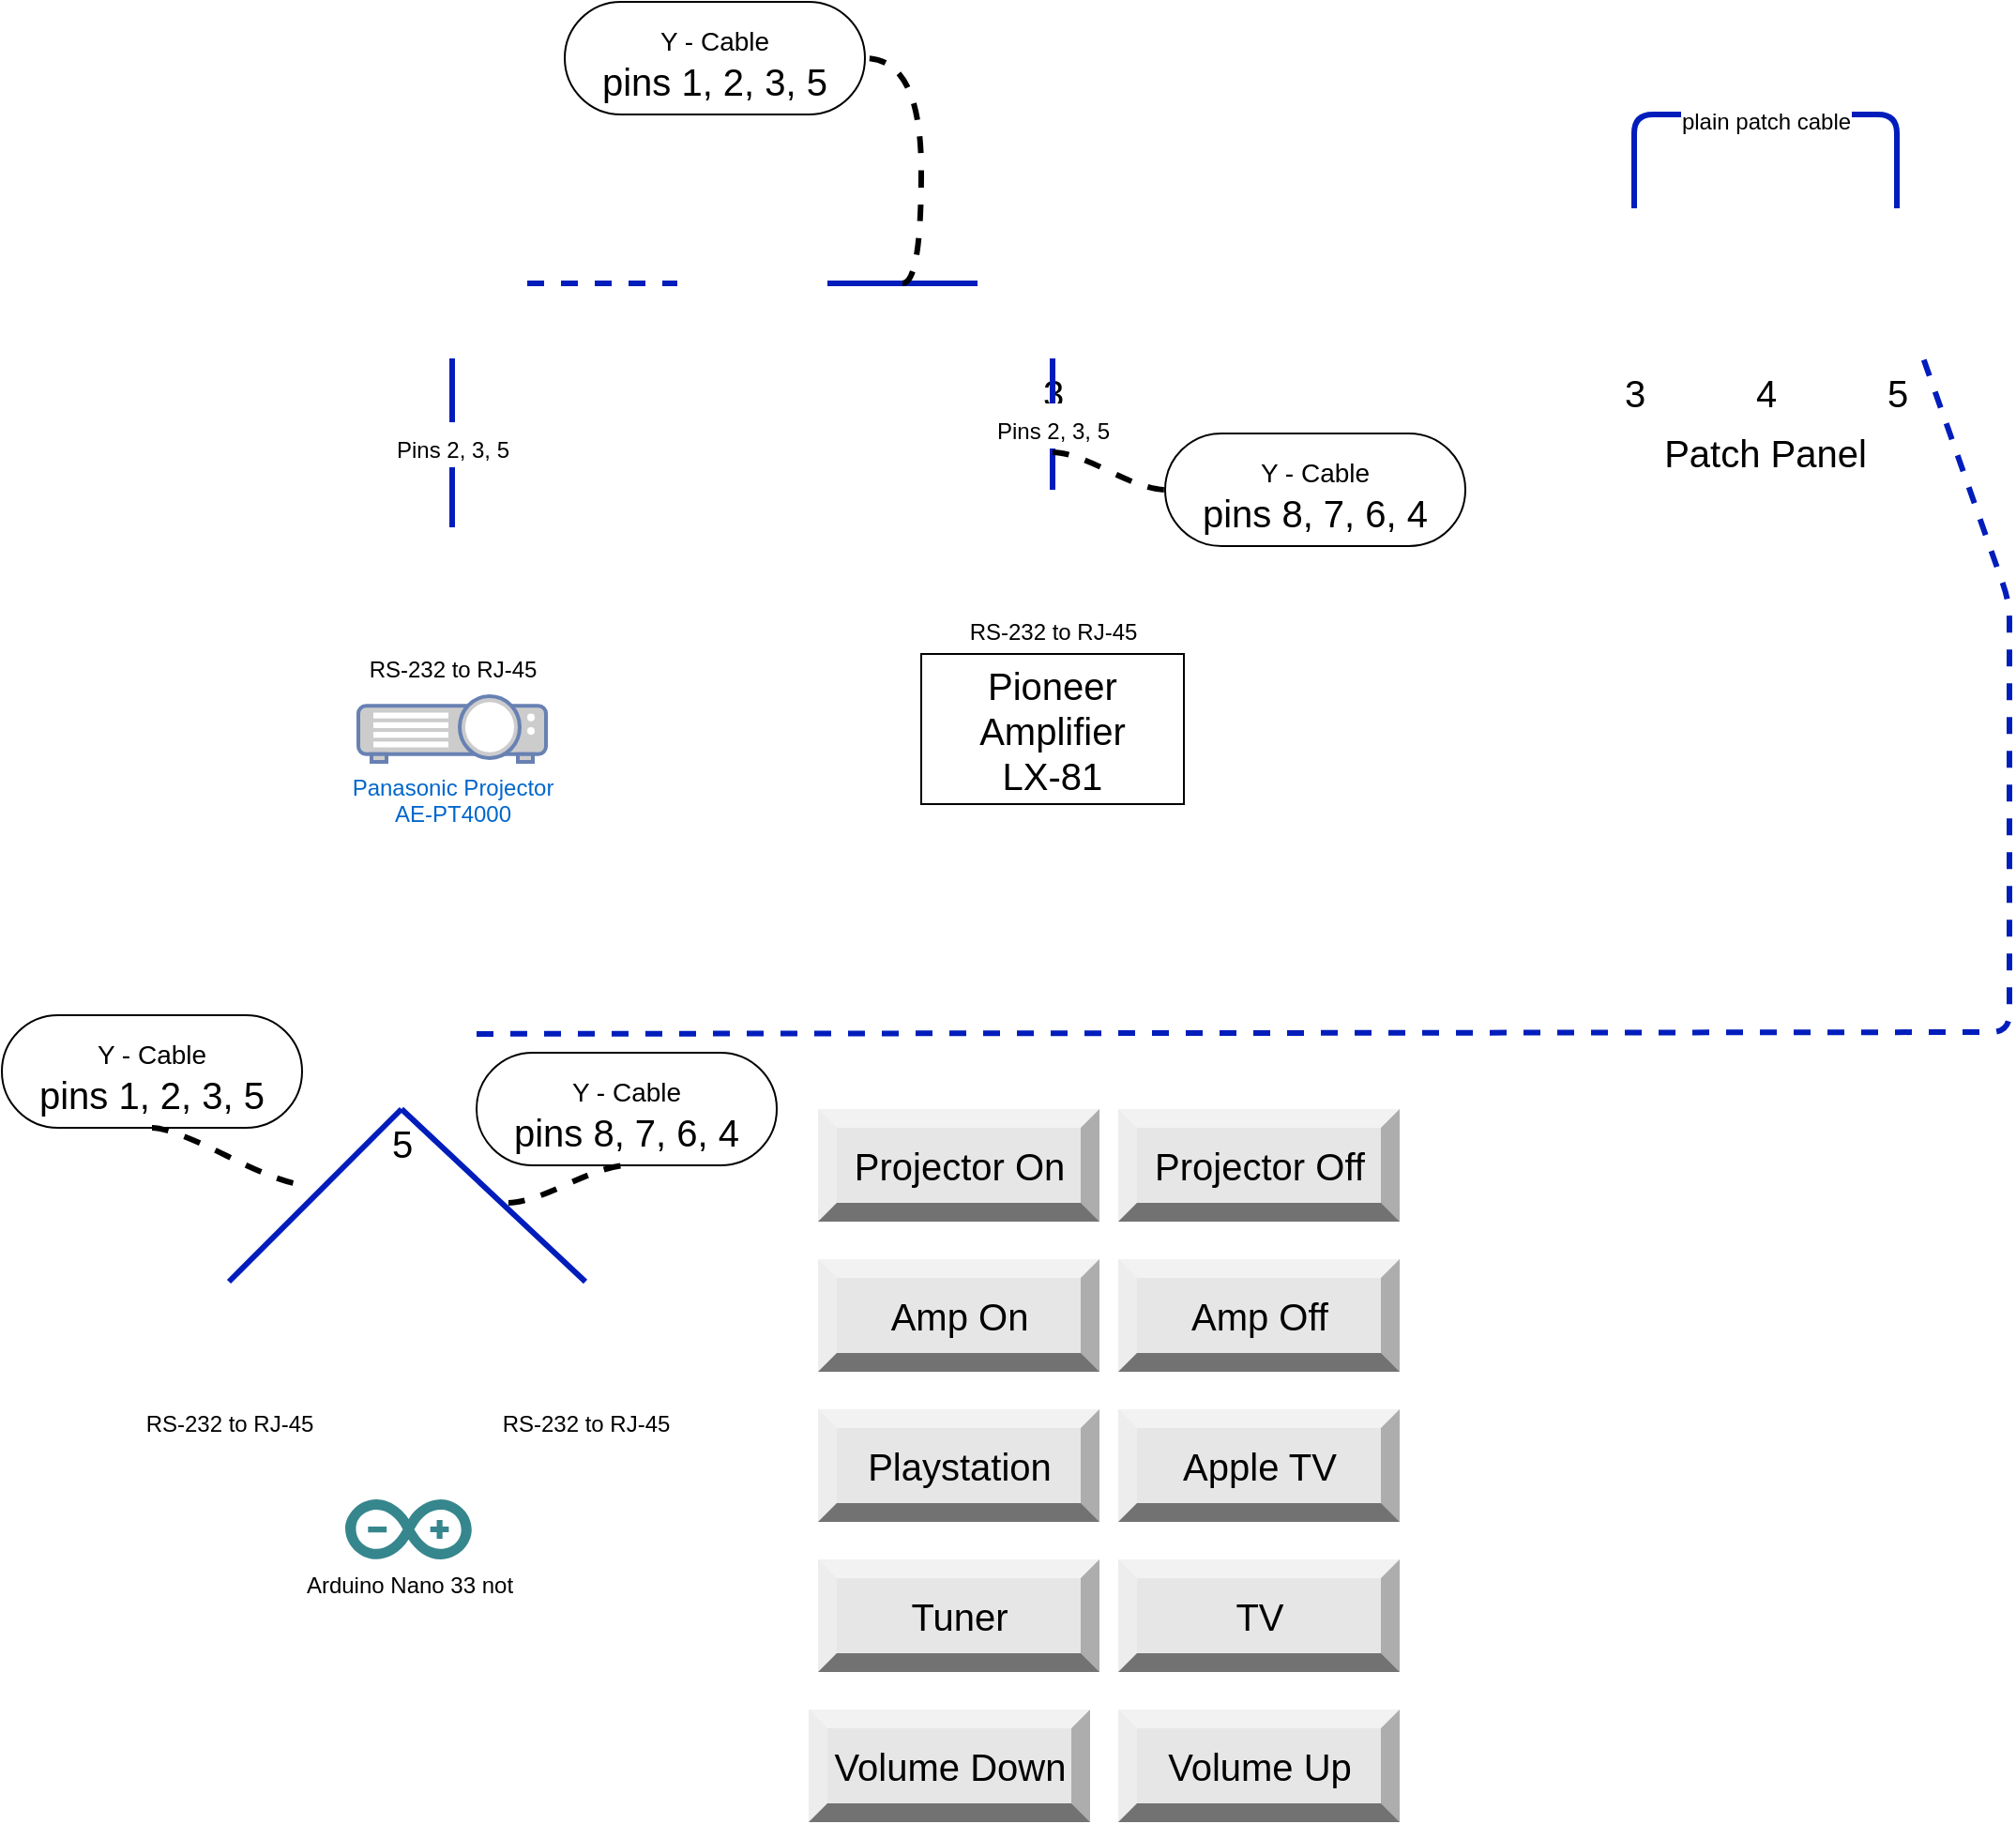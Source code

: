 <mxfile version="14.2.7" type="github">
  <diagram id="l8hXMBHkgcEJcSW0mbfh" name="Page-1">
    <mxGraphModel dx="1301" dy="753" grid="1" gridSize="10" guides="1" tooltips="1" connect="1" arrows="1" fold="1" page="1" pageScale="1" pageWidth="1169" pageHeight="827" math="0" shadow="0">
      <root>
        <mxCell id="0" />
        <mxCell id="1" parent="0" />
        <mxCell id="c566kchRVXLOq-2EIQAN-4" value="RS-232 to RJ-45" style="shape=image;html=1;verticalAlign=top;verticalLabelPosition=bottom;labelBackgroundColor=#ffffff;imageAspect=0;aspect=fixed;image=https://cdn4.iconfinder.com/data/icons/johaupt_free_icons_01/com_plug01.png" vertex="1" parent="1">
          <mxGeometry x="100" y="712" width="62" height="62" as="geometry" />
        </mxCell>
        <mxCell id="c566kchRVXLOq-2EIQAN-7" value="3" style="shape=image;html=1;verticalAlign=top;verticalLabelPosition=bottom;labelBackgroundColor=#ffffff;imageAspect=0;aspect=fixed;image=https://cdn2.iconfinder.com/data/icons/plastic-xp-network/128/Standard_Modular_Connection_Slot.png;fontSize=20;" vertex="1" parent="1">
          <mxGeometry x="530" y="140" width="80" height="80" as="geometry" />
        </mxCell>
        <mxCell id="c566kchRVXLOq-2EIQAN-8" value="5" style="shape=image;html=1;verticalAlign=top;verticalLabelPosition=bottom;labelBackgroundColor=#ffffff;imageAspect=0;aspect=fixed;image=https://cdn2.iconfinder.com/data/icons/plastic-xp-network/128/Standard_Modular_Connection_Slot.png;fontSize=20;" vertex="1" parent="1">
          <mxGeometry x="183" y="540" width="80" height="80" as="geometry" />
        </mxCell>
        <mxCell id="c566kchRVXLOq-2EIQAN-9" value="" style="group" vertex="1" connectable="0" parent="1">
          <mxGeometry x="162" y="700" width="128" height="160" as="geometry" />
        </mxCell>
        <mxCell id="c566kchRVXLOq-2EIQAN-2" value="Arduino Nano 33 not" style="dashed=0;outlineConnect=0;html=1;align=center;labelPosition=center;verticalLabelPosition=bottom;verticalAlign=top;shape=mxgraph.weblogos.arduino;fillColor=#36868D;strokeColor=none" vertex="1" parent="c566kchRVXLOq-2EIQAN-9">
          <mxGeometry x="31" y="128" width="67.4" height="32" as="geometry" />
        </mxCell>
        <mxCell id="c566kchRVXLOq-2EIQAN-3" value="" style="shape=image;html=1;verticalAlign=top;verticalLabelPosition=bottom;labelBackgroundColor=#ffffff;imageAspect=0;aspect=fixed;image=https://cdn2.iconfinder.com/data/icons/electronic-13/480/3-electronic-arduino-chipset-icon-2-128.png" vertex="1" parent="c566kchRVXLOq-2EIQAN-9">
          <mxGeometry width="128" height="128" as="geometry" />
        </mxCell>
        <mxCell id="c566kchRVXLOq-2EIQAN-10" value="RS-232 to RJ-45" style="shape=image;html=1;verticalAlign=top;verticalLabelPosition=bottom;labelBackgroundColor=#ffffff;imageAspect=0;aspect=fixed;image=https://cdn4.iconfinder.com/data/icons/johaupt_free_icons_01/com_plug01.png" vertex="1" parent="1">
          <mxGeometry x="290" y="712" width="62" height="62" as="geometry" />
        </mxCell>
        <mxCell id="c566kchRVXLOq-2EIQAN-11" value="Panasonic Projector&lt;br&gt;AE-PT4000" style="fontColor=#0066CC;verticalAlign=top;verticalLabelPosition=bottom;labelPosition=center;align=center;html=1;outlineConnect=0;fillColor=#CCCCCC;strokeColor=#6881B3;gradientColor=none;gradientDirection=north;strokeWidth=2;shape=mxgraph.networks.video_projector;" vertex="1" parent="1">
          <mxGeometry x="200" y="400" width="100" height="35" as="geometry" />
        </mxCell>
        <mxCell id="c566kchRVXLOq-2EIQAN-12" value="" style="endArrow=none;html=1;entryX=0.5;entryY=1;entryDx=0;entryDy=0;exitX=0.5;exitY=0;exitDx=0;exitDy=0;strokeWidth=3;fillColor=#0050ef;strokeColor=#001DBC;" edge="1" parent="1" source="c566kchRVXLOq-2EIQAN-4" target="c566kchRVXLOq-2EIQAN-8">
          <mxGeometry width="50" height="50" relative="1" as="geometry">
            <mxPoint x="580" y="510" as="sourcePoint" />
            <mxPoint x="630" y="460" as="targetPoint" />
          </mxGeometry>
        </mxCell>
        <mxCell id="c566kchRVXLOq-2EIQAN-13" value="" style="endArrow=none;html=1;exitX=0.5;exitY=0;exitDx=0;exitDy=0;entryX=0.5;entryY=1;entryDx=0;entryDy=0;fillColor=#0050ef;strokeColor=#001DBC;strokeWidth=3;" edge="1" parent="1" source="c566kchRVXLOq-2EIQAN-10" target="c566kchRVXLOq-2EIQAN-8">
          <mxGeometry width="50" height="50" relative="1" as="geometry">
            <mxPoint x="163.829" y="722" as="sourcePoint" />
            <mxPoint x="220" y="620" as="targetPoint" />
          </mxGeometry>
        </mxCell>
        <mxCell id="c566kchRVXLOq-2EIQAN-16" value="" style="shape=image;html=1;verticalAlign=top;verticalLabelPosition=bottom;labelBackgroundColor=#ffffff;imageAspect=0;aspect=fixed;image=https://cdn2.iconfinder.com/data/icons/plastic-xp-network/128/Standard_Modular_Connection_Slot.png;fontSize=20;" vertex="1" parent="1">
          <mxGeometry x="370" y="140" width="80" height="80" as="geometry" />
        </mxCell>
        <mxCell id="c566kchRVXLOq-2EIQAN-17" value="" style="shape=image;html=1;verticalAlign=top;verticalLabelPosition=bottom;labelBackgroundColor=#ffffff;imageAspect=0;aspect=fixed;image=https://cdn2.iconfinder.com/data/icons/plastic-xp-network/128/Standard_Modular_Connection_Slot.png;fontSize=20;" vertex="1" parent="1">
          <mxGeometry x="210" y="140" width="80" height="80" as="geometry" />
        </mxCell>
        <mxCell id="c566kchRVXLOq-2EIQAN-19" value="" style="endArrow=none;html=1;fontSize=20;fillColor=#0050ef;strokeColor=#001DBC;strokeWidth=3;dashed=1;" edge="1" parent="1" source="c566kchRVXLOq-2EIQAN-17" target="c566kchRVXLOq-2EIQAN-16">
          <mxGeometry width="50" height="50" relative="1" as="geometry">
            <mxPoint x="290" y="400" as="sourcePoint" />
            <mxPoint x="340" y="350" as="targetPoint" />
          </mxGeometry>
        </mxCell>
        <mxCell id="c566kchRVXLOq-2EIQAN-20" value="Pioneer&lt;br&gt;Amplifier&lt;br&gt;LX-81" style="rounded=0;whiteSpace=wrap;html=1;fontSize=20;" vertex="1" parent="1">
          <mxGeometry x="500" y="377.5" width="140" height="80" as="geometry" />
        </mxCell>
        <mxCell id="c566kchRVXLOq-2EIQAN-21" value="Projector On" style="labelPosition=center;verticalLabelPosition=middle;align=center;html=1;shape=mxgraph.basic.shaded_button;dx=10;fillColor=#E6E6E6;strokeColor=none;fontSize=20;" vertex="1" parent="1">
          <mxGeometry x="445" y="620" width="150" height="60" as="geometry" />
        </mxCell>
        <mxCell id="c566kchRVXLOq-2EIQAN-22" value="Projector Off" style="labelPosition=center;verticalLabelPosition=middle;align=center;html=1;shape=mxgraph.basic.shaded_button;dx=10;fillColor=#E6E6E6;strokeColor=none;fontSize=20;" vertex="1" parent="1">
          <mxGeometry x="605" y="620" width="150" height="60" as="geometry" />
        </mxCell>
        <mxCell id="c566kchRVXLOq-2EIQAN-23" value="Amp On" style="labelPosition=center;verticalLabelPosition=middle;align=center;html=1;shape=mxgraph.basic.shaded_button;dx=10;fillColor=#E6E6E6;strokeColor=none;fontSize=20;" vertex="1" parent="1">
          <mxGeometry x="445" y="700" width="150" height="60" as="geometry" />
        </mxCell>
        <mxCell id="c566kchRVXLOq-2EIQAN-24" value="Amp Off" style="labelPosition=center;verticalLabelPosition=middle;align=center;html=1;shape=mxgraph.basic.shaded_button;dx=10;fillColor=#E6E6E6;strokeColor=none;fontSize=20;" vertex="1" parent="1">
          <mxGeometry x="605" y="700" width="150" height="60" as="geometry" />
        </mxCell>
        <mxCell id="c566kchRVXLOq-2EIQAN-25" value="Playstation" style="labelPosition=center;verticalLabelPosition=middle;align=center;html=1;shape=mxgraph.basic.shaded_button;dx=10;fillColor=#E6E6E6;strokeColor=none;fontSize=20;" vertex="1" parent="1">
          <mxGeometry x="445" y="780" width="150" height="60" as="geometry" />
        </mxCell>
        <mxCell id="c566kchRVXLOq-2EIQAN-26" value="Apple TV" style="labelPosition=center;verticalLabelPosition=middle;align=center;html=1;shape=mxgraph.basic.shaded_button;dx=10;fillColor=#E6E6E6;strokeColor=none;fontSize=20;" vertex="1" parent="1">
          <mxGeometry x="605" y="780" width="150" height="60" as="geometry" />
        </mxCell>
        <mxCell id="c566kchRVXLOq-2EIQAN-27" value="Tuner" style="labelPosition=center;verticalLabelPosition=middle;align=center;html=1;shape=mxgraph.basic.shaded_button;dx=10;fillColor=#E6E6E6;strokeColor=none;fontSize=20;" vertex="1" parent="1">
          <mxGeometry x="445" y="860" width="150" height="60" as="geometry" />
        </mxCell>
        <mxCell id="c566kchRVXLOq-2EIQAN-28" value="TV" style="labelPosition=center;verticalLabelPosition=middle;align=center;html=1;shape=mxgraph.basic.shaded_button;dx=10;fillColor=#E6E6E6;strokeColor=none;fontSize=20;" vertex="1" parent="1">
          <mxGeometry x="605" y="860" width="150" height="60" as="geometry" />
        </mxCell>
        <mxCell id="c566kchRVXLOq-2EIQAN-29" value="Volume Down" style="labelPosition=center;verticalLabelPosition=middle;align=center;html=1;shape=mxgraph.basic.shaded_button;dx=10;fillColor=#E6E6E6;strokeColor=none;fontSize=20;" vertex="1" parent="1">
          <mxGeometry x="440" y="940" width="150" height="60" as="geometry" />
        </mxCell>
        <mxCell id="c566kchRVXLOq-2EIQAN-30" value="Volume Up" style="labelPosition=center;verticalLabelPosition=middle;align=center;html=1;shape=mxgraph.basic.shaded_button;dx=10;fillColor=#E6E6E6;strokeColor=none;fontSize=20;" vertex="1" parent="1">
          <mxGeometry x="605" y="940" width="150" height="60" as="geometry" />
        </mxCell>
        <mxCell id="c566kchRVXLOq-2EIQAN-31" value="5" style="shape=image;html=1;verticalAlign=top;verticalLabelPosition=bottom;labelBackgroundColor=#ffffff;imageAspect=0;aspect=fixed;image=https://cdn2.iconfinder.com/data/icons/plastic-xp-network/128/Standard_Modular_Connection_Slot.png;fontSize=20;" vertex="1" parent="1">
          <mxGeometry x="980" y="140" width="80" height="80" as="geometry" />
        </mxCell>
        <mxCell id="c566kchRVXLOq-2EIQAN-32" value="3" style="shape=image;html=1;verticalAlign=top;verticalLabelPosition=bottom;labelBackgroundColor=#ffffff;imageAspect=0;aspect=fixed;image=https://cdn2.iconfinder.com/data/icons/plastic-xp-network/128/Standard_Modular_Connection_Slot.png;fontSize=20;" vertex="1" parent="1">
          <mxGeometry x="840" y="140" width="80" height="80" as="geometry" />
        </mxCell>
        <mxCell id="c566kchRVXLOq-2EIQAN-33" value="4" style="shape=image;html=1;verticalAlign=top;verticalLabelPosition=bottom;labelBackgroundColor=#ffffff;imageAspect=0;aspect=fixed;image=https://cdn2.iconfinder.com/data/icons/plastic-xp-network/128/Standard_Modular_Connection_Slot.png;fontSize=20;" vertex="1" parent="1">
          <mxGeometry x="910" y="140" width="80" height="80" as="geometry" />
        </mxCell>
        <mxCell id="c566kchRVXLOq-2EIQAN-34" value="Patch Panel" style="text;html=1;strokeColor=none;fillColor=none;align=center;verticalAlign=middle;whiteSpace=wrap;rounded=0;fontSize=20;" vertex="1" parent="1">
          <mxGeometry x="885" y="260" width="130" height="20" as="geometry" />
        </mxCell>
        <mxCell id="c566kchRVXLOq-2EIQAN-35" value="&lt;font style=&quot;font-size: 12px&quot;&gt;plain patch cable&lt;/font&gt;" style="endArrow=none;html=1;fontSize=20;strokeWidth=3;fillColor=#0050ef;strokeColor=#001DBC;exitX=0.5;exitY=0;exitDx=0;exitDy=0;entryX=0.5;entryY=0;entryDx=0;entryDy=0;" edge="1" parent="1" source="c566kchRVXLOq-2EIQAN-32" target="c566kchRVXLOq-2EIQAN-31">
          <mxGeometry width="50" height="50" relative="1" as="geometry">
            <mxPoint x="870" y="100" as="sourcePoint" />
            <mxPoint x="1010" y="100" as="targetPoint" />
            <Array as="points">
              <mxPoint x="880" y="90" />
              <mxPoint x="1020" y="90" />
            </Array>
          </mxGeometry>
        </mxCell>
        <mxCell id="c566kchRVXLOq-2EIQAN-39" value="RS-232 to RJ-45" style="shape=image;html=1;verticalAlign=top;verticalLabelPosition=bottom;labelBackgroundColor=#ffffff;imageAspect=0;aspect=fixed;image=https://cdn4.iconfinder.com/data/icons/johaupt_free_icons_01/com_plug01.png" vertex="1" parent="1">
          <mxGeometry x="219" y="310" width="62" height="62" as="geometry" />
        </mxCell>
        <mxCell id="c566kchRVXLOq-2EIQAN-40" value="&lt;font style=&quot;font-size: 12px&quot;&gt;Pins 2, 3, 5&lt;/font&gt;" style="endArrow=none;html=1;fontSize=20;fillColor=#0050ef;strokeColor=#001DBC;strokeWidth=3;entryX=0.5;entryY=0;entryDx=0;entryDy=0;" edge="1" parent="1" source="c566kchRVXLOq-2EIQAN-17" target="c566kchRVXLOq-2EIQAN-39">
          <mxGeometry width="50" height="50" relative="1" as="geometry">
            <mxPoint x="300" y="210" as="sourcePoint" />
            <mxPoint x="420" y="210" as="targetPoint" />
          </mxGeometry>
        </mxCell>
        <mxCell id="c566kchRVXLOq-2EIQAN-42" value="RS-232 to RJ-45" style="shape=image;html=1;verticalAlign=top;verticalLabelPosition=bottom;labelBackgroundColor=#ffffff;imageAspect=0;aspect=fixed;image=https://cdn4.iconfinder.com/data/icons/johaupt_free_icons_01/com_plug01.png" vertex="1" parent="1">
          <mxGeometry x="539" y="290" width="62" height="62" as="geometry" />
        </mxCell>
        <mxCell id="c566kchRVXLOq-2EIQAN-43" value="&lt;font style=&quot;font-size: 12px&quot;&gt;Pins 2, 3, 5&lt;/font&gt;" style="endArrow=none;html=1;fontSize=20;fillColor=#0050ef;strokeColor=#001DBC;strokeWidth=3;" edge="1" parent="1" source="c566kchRVXLOq-2EIQAN-7" target="c566kchRVXLOq-2EIQAN-42">
          <mxGeometry width="50" height="50" relative="1" as="geometry">
            <mxPoint x="740" y="220" as="sourcePoint" />
            <mxPoint x="740" y="310" as="targetPoint" />
          </mxGeometry>
        </mxCell>
        <mxCell id="c566kchRVXLOq-2EIQAN-44" value="" style="endArrow=none;html=1;fontSize=20;fillColor=#0050ef;strokeColor=#001DBC;strokeWidth=3;" edge="1" parent="1" source="c566kchRVXLOq-2EIQAN-7" target="c566kchRVXLOq-2EIQAN-16">
          <mxGeometry width="50" height="50" relative="1" as="geometry">
            <mxPoint x="490" y="210" as="sourcePoint" />
            <mxPoint x="490" y="280" as="targetPoint" />
          </mxGeometry>
        </mxCell>
        <mxCell id="c566kchRVXLOq-2EIQAN-46" value="&lt;font style=&quot;font-size: 14px&quot;&gt;Y - Cable&lt;br&gt;&lt;/font&gt;pins 1, 2, 3, 5" style="whiteSpace=wrap;html=1;rounded=1;arcSize=50;align=center;verticalAlign=middle;strokeWidth=1;autosize=1;spacing=4;treeFolding=1;treeMoving=1;newEdgeStyle={&quot;edgeStyle&quot;:&quot;entityRelationEdgeStyle&quot;,&quot;startArrow&quot;:&quot;none&quot;,&quot;endArrow&quot;:&quot;none&quot;,&quot;segment&quot;:10,&quot;curved&quot;:1};fontSize=20;" vertex="1" parent="1">
          <mxGeometry x="310" y="30" width="160" height="60" as="geometry" />
        </mxCell>
        <mxCell id="c566kchRVXLOq-2EIQAN-47" value="" style="edgeStyle=entityRelationEdgeStyle;startArrow=none;endArrow=none;segment=10;curved=1;dashed=1;strokeWidth=3;fontSize=20;" edge="1" target="c566kchRVXLOq-2EIQAN-46" parent="1">
          <mxGeometry relative="1" as="geometry">
            <mxPoint x="490" y="180" as="sourcePoint" />
          </mxGeometry>
        </mxCell>
        <mxCell id="c566kchRVXLOq-2EIQAN-48" value="&lt;font style=&quot;font-size: 14px&quot;&gt;Y - Cable&lt;br&gt;&lt;/font&gt;pins 8, 7, 6, 4" style="whiteSpace=wrap;html=1;rounded=1;arcSize=50;align=center;verticalAlign=middle;strokeWidth=1;autosize=1;spacing=4;treeFolding=1;treeMoving=1;newEdgeStyle={&quot;edgeStyle&quot;:&quot;entityRelationEdgeStyle&quot;,&quot;startArrow&quot;:&quot;none&quot;,&quot;endArrow&quot;:&quot;none&quot;,&quot;segment&quot;:10,&quot;curved&quot;:1};fontSize=20;" vertex="1" parent="1">
          <mxGeometry x="630" y="260" width="160" height="60" as="geometry" />
        </mxCell>
        <mxCell id="c566kchRVXLOq-2EIQAN-49" value="" style="edgeStyle=entityRelationEdgeStyle;startArrow=none;endArrow=none;segment=10;curved=1;dashed=1;strokeWidth=3;fontSize=20;" edge="1" parent="1" target="c566kchRVXLOq-2EIQAN-48">
          <mxGeometry relative="1" as="geometry">
            <mxPoint x="570" y="270" as="sourcePoint" />
            <mxPoint x="730" y="270" as="targetPoint" />
          </mxGeometry>
        </mxCell>
        <mxCell id="c566kchRVXLOq-2EIQAN-50" value="" style="endArrow=none;html=1;fontSize=20;fillColor=#0050ef;strokeColor=#001DBC;strokeWidth=3;dashed=1;" edge="1" parent="1" source="c566kchRVXLOq-2EIQAN-8" target="c566kchRVXLOq-2EIQAN-31">
          <mxGeometry width="50" height="50" relative="1" as="geometry">
            <mxPoint x="300" y="190" as="sourcePoint" />
            <mxPoint x="380" y="190" as="targetPoint" />
            <Array as="points">
              <mxPoint x="1080" y="579" />
              <mxPoint x="1080" y="350" />
            </Array>
          </mxGeometry>
        </mxCell>
        <mxCell id="c566kchRVXLOq-2EIQAN-51" value="&lt;font style=&quot;font-size: 14px&quot;&gt;Y - Cable&lt;br&gt;&lt;/font&gt;pins 8, 7, 6, 4" style="whiteSpace=wrap;html=1;rounded=1;arcSize=50;align=center;verticalAlign=middle;strokeWidth=1;autosize=1;spacing=4;treeFolding=1;treeMoving=1;newEdgeStyle={&quot;edgeStyle&quot;:&quot;entityRelationEdgeStyle&quot;,&quot;startArrow&quot;:&quot;none&quot;,&quot;endArrow&quot;:&quot;none&quot;,&quot;segment&quot;:10,&quot;curved&quot;:1};fontSize=20;" vertex="1" parent="1">
          <mxGeometry x="263" y="590" width="160" height="60" as="geometry" />
        </mxCell>
        <mxCell id="c566kchRVXLOq-2EIQAN-52" value="" style="edgeStyle=entityRelationEdgeStyle;startArrow=none;endArrow=none;segment=10;curved=1;dashed=1;strokeWidth=3;fontSize=20;entryX=0.5;entryY=1;entryDx=0;entryDy=0;" edge="1" parent="1" target="c566kchRVXLOq-2EIQAN-51">
          <mxGeometry relative="1" as="geometry">
            <mxPoint x="280" y="670" as="sourcePoint" />
            <mxPoint x="360" y="680" as="targetPoint" />
          </mxGeometry>
        </mxCell>
        <mxCell id="c566kchRVXLOq-2EIQAN-53" value="&lt;font style=&quot;font-size: 14px&quot;&gt;Y - Cable&lt;br&gt;&lt;/font&gt;pins 1, 2, 3, 5" style="whiteSpace=wrap;html=1;rounded=1;arcSize=50;align=center;verticalAlign=middle;strokeWidth=1;autosize=1;spacing=4;treeFolding=1;treeMoving=1;newEdgeStyle={&quot;edgeStyle&quot;:&quot;entityRelationEdgeStyle&quot;,&quot;startArrow&quot;:&quot;none&quot;,&quot;endArrow&quot;:&quot;none&quot;,&quot;segment&quot;:10,&quot;curved&quot;:1};fontSize=20;" vertex="1" parent="1">
          <mxGeometry x="10" y="570" width="160" height="60" as="geometry" />
        </mxCell>
        <mxCell id="c566kchRVXLOq-2EIQAN-54" value="" style="edgeStyle=entityRelationEdgeStyle;startArrow=none;endArrow=none;segment=10;curved=1;dashed=1;strokeWidth=3;fontSize=20;exitX=0.5;exitY=1;exitDx=0;exitDy=0;" edge="1" parent="1" source="c566kchRVXLOq-2EIQAN-53">
          <mxGeometry relative="1" as="geometry">
            <mxPoint x="180" y="660" as="sourcePoint" />
            <mxPoint x="170" y="660" as="targetPoint" />
          </mxGeometry>
        </mxCell>
      </root>
    </mxGraphModel>
  </diagram>
</mxfile>
